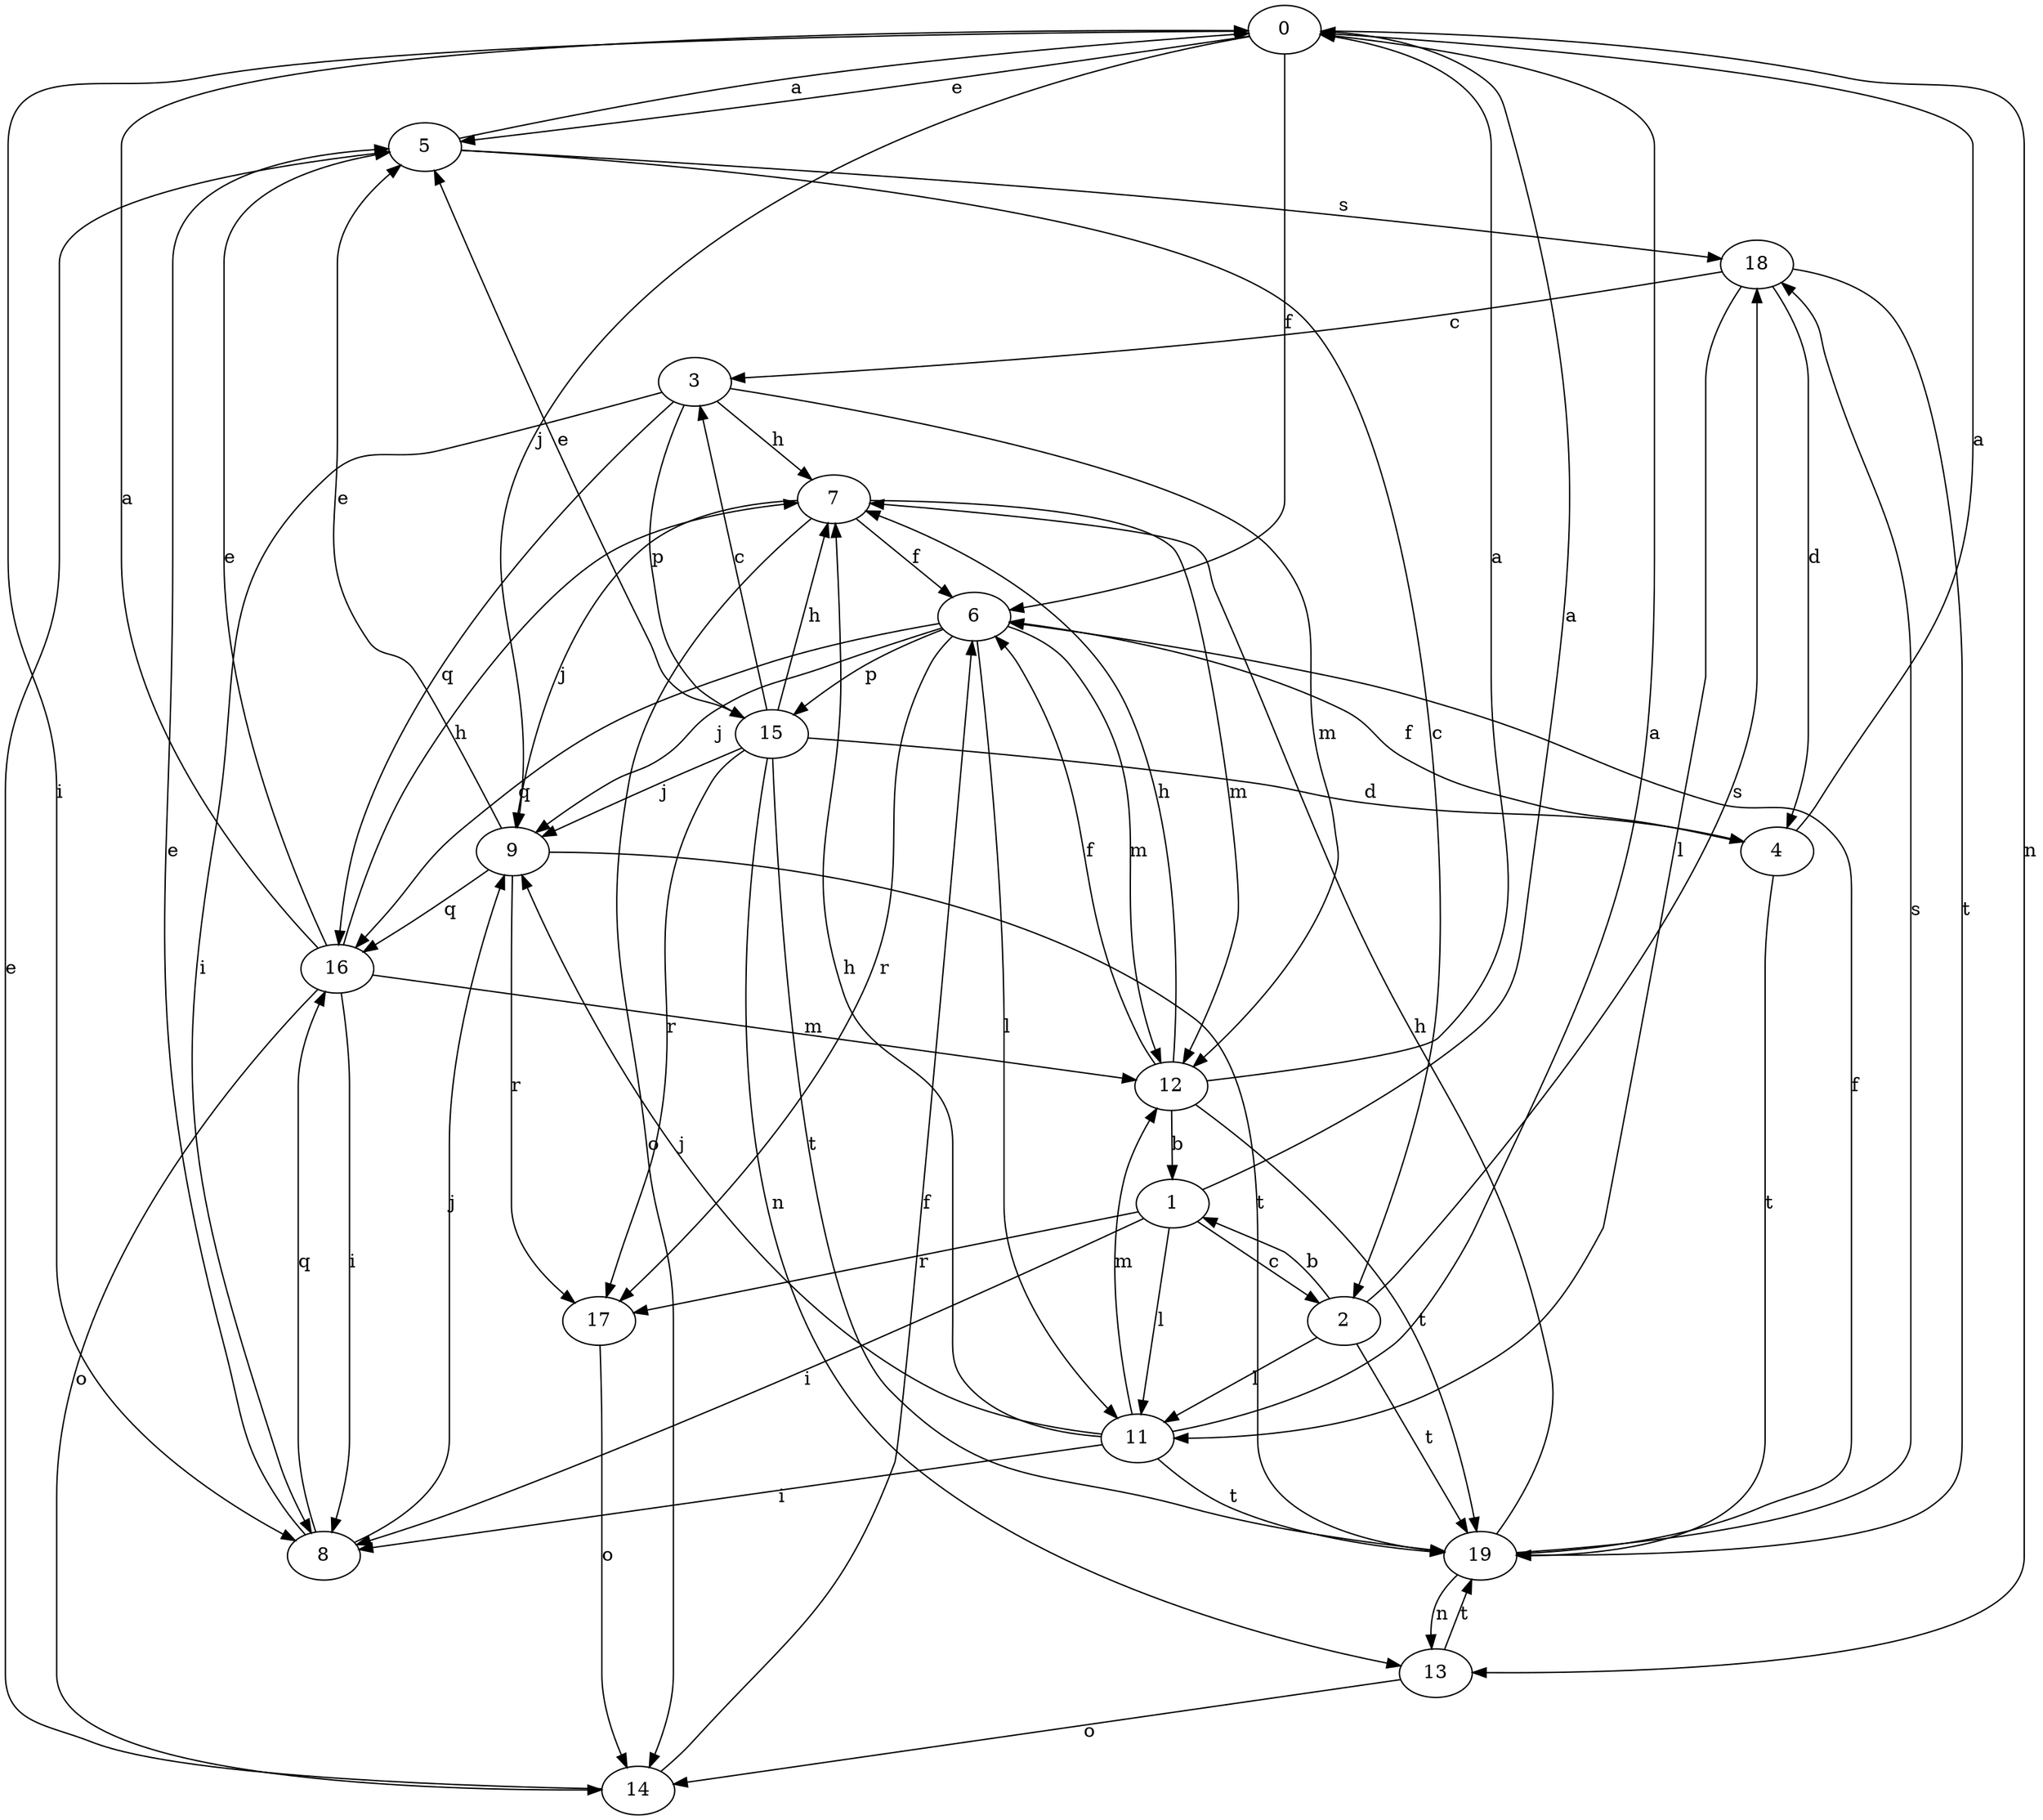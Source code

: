 strict digraph  {
0;
1;
2;
3;
4;
5;
6;
7;
8;
9;
11;
12;
13;
14;
15;
16;
17;
18;
19;
0 -> 5  [label=e];
0 -> 6  [label=f];
0 -> 8  [label=i];
0 -> 9  [label=j];
0 -> 13  [label=n];
1 -> 0  [label=a];
1 -> 2  [label=c];
1 -> 8  [label=i];
1 -> 11  [label=l];
1 -> 17  [label=r];
2 -> 1  [label=b];
2 -> 11  [label=l];
2 -> 18  [label=s];
2 -> 19  [label=t];
3 -> 7  [label=h];
3 -> 8  [label=i];
3 -> 12  [label=m];
3 -> 15  [label=p];
3 -> 16  [label=q];
4 -> 0  [label=a];
4 -> 6  [label=f];
4 -> 19  [label=t];
5 -> 0  [label=a];
5 -> 2  [label=c];
5 -> 18  [label=s];
6 -> 9  [label=j];
6 -> 11  [label=l];
6 -> 12  [label=m];
6 -> 15  [label=p];
6 -> 16  [label=q];
6 -> 17  [label=r];
7 -> 6  [label=f];
7 -> 9  [label=j];
7 -> 12  [label=m];
7 -> 14  [label=o];
8 -> 5  [label=e];
8 -> 9  [label=j];
8 -> 16  [label=q];
9 -> 5  [label=e];
9 -> 16  [label=q];
9 -> 17  [label=r];
9 -> 19  [label=t];
11 -> 0  [label=a];
11 -> 7  [label=h];
11 -> 8  [label=i];
11 -> 9  [label=j];
11 -> 12  [label=m];
11 -> 19  [label=t];
12 -> 0  [label=a];
12 -> 1  [label=b];
12 -> 6  [label=f];
12 -> 7  [label=h];
12 -> 19  [label=t];
13 -> 14  [label=o];
13 -> 19  [label=t];
14 -> 5  [label=e];
14 -> 6  [label=f];
15 -> 3  [label=c];
15 -> 4  [label=d];
15 -> 5  [label=e];
15 -> 7  [label=h];
15 -> 9  [label=j];
15 -> 13  [label=n];
15 -> 17  [label=r];
15 -> 19  [label=t];
16 -> 0  [label=a];
16 -> 5  [label=e];
16 -> 7  [label=h];
16 -> 8  [label=i];
16 -> 12  [label=m];
16 -> 14  [label=o];
17 -> 14  [label=o];
18 -> 3  [label=c];
18 -> 4  [label=d];
18 -> 11  [label=l];
18 -> 19  [label=t];
19 -> 6  [label=f];
19 -> 7  [label=h];
19 -> 13  [label=n];
19 -> 18  [label=s];
}
